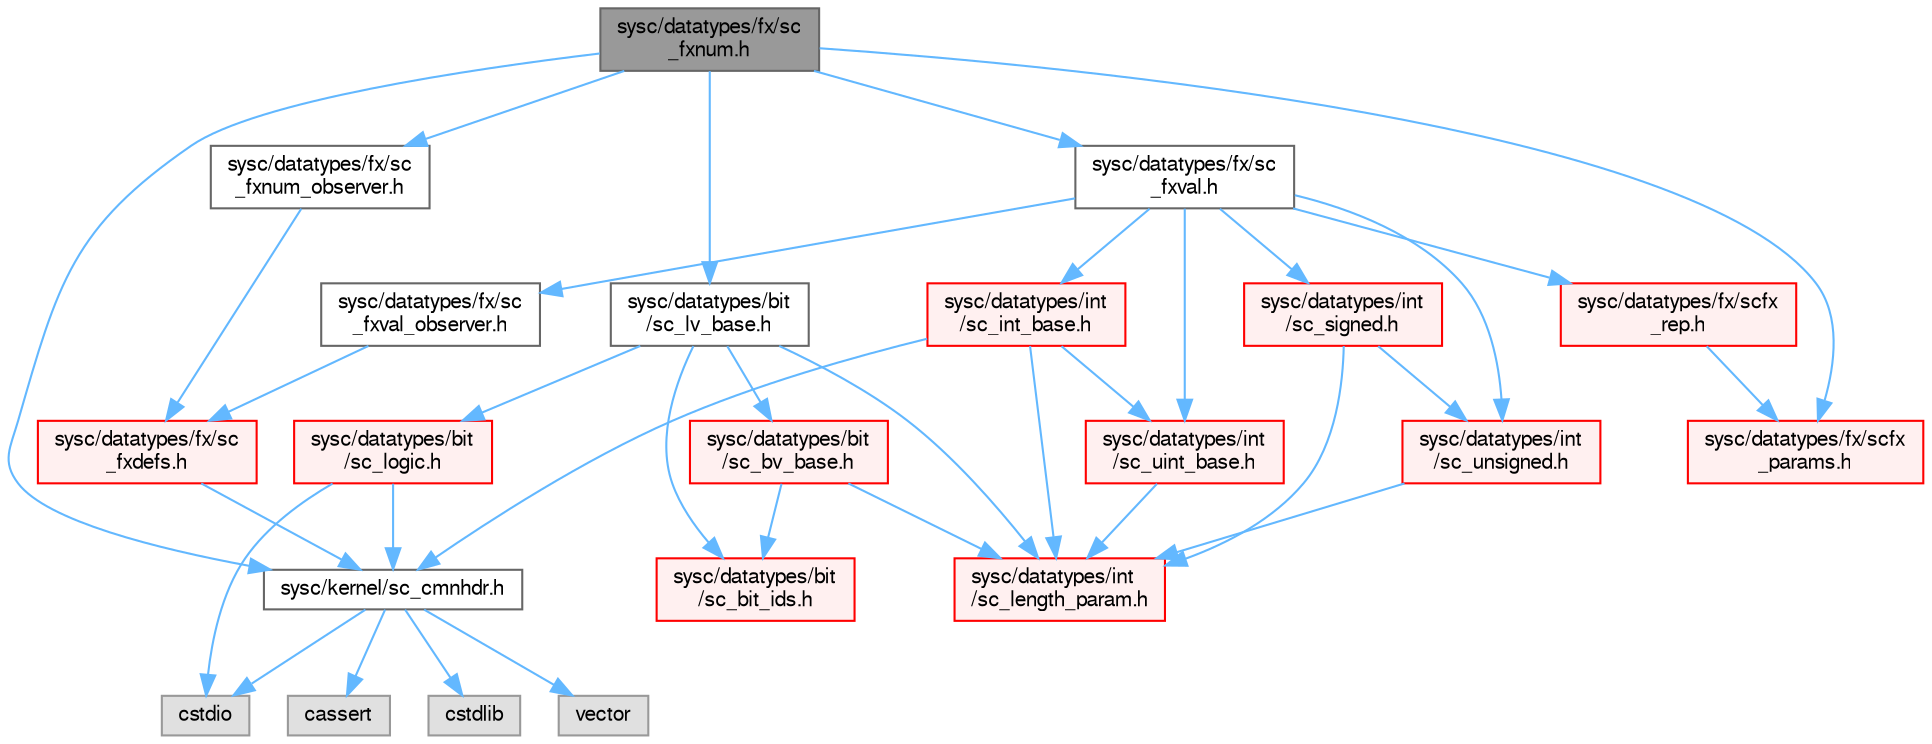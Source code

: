 digraph "sysc/datatypes/fx/sc_fxnum.h"
{
 // LATEX_PDF_SIZE
  bgcolor="transparent";
  edge [fontname=FreeSans,fontsize=10,labelfontname=FreeSans,labelfontsize=10];
  node [fontname=FreeSans,fontsize=10,shape=box,height=0.2,width=0.4];
  Node1 [id="Node000001",label="sysc/datatypes/fx/sc\l_fxnum.h",height=0.2,width=0.4,color="gray40", fillcolor="grey60", style="filled", fontcolor="black",tooltip=" "];
  Node1 -> Node2 [id="edge1_Node000001_Node000002",color="steelblue1",style="solid",tooltip=" "];
  Node2 [id="Node000002",label="sysc/kernel/sc_cmnhdr.h",height=0.2,width=0.4,color="grey40", fillcolor="white", style="filled",URL="$a00428.html",tooltip=" "];
  Node2 -> Node3 [id="edge2_Node000002_Node000003",color="steelblue1",style="solid",tooltip=" "];
  Node3 [id="Node000003",label="cassert",height=0.2,width=0.4,color="grey60", fillcolor="#E0E0E0", style="filled",tooltip=" "];
  Node2 -> Node4 [id="edge3_Node000002_Node000004",color="steelblue1",style="solid",tooltip=" "];
  Node4 [id="Node000004",label="cstdio",height=0.2,width=0.4,color="grey60", fillcolor="#E0E0E0", style="filled",tooltip=" "];
  Node2 -> Node5 [id="edge4_Node000002_Node000005",color="steelblue1",style="solid",tooltip=" "];
  Node5 [id="Node000005",label="cstdlib",height=0.2,width=0.4,color="grey60", fillcolor="#E0E0E0", style="filled",tooltip=" "];
  Node2 -> Node6 [id="edge5_Node000002_Node000006",color="steelblue1",style="solid",tooltip=" "];
  Node6 [id="Node000006",label="vector",height=0.2,width=0.4,color="grey60", fillcolor="#E0E0E0", style="filled",tooltip=" "];
  Node1 -> Node7 [id="edge6_Node000001_Node000007",color="steelblue1",style="solid",tooltip=" "];
  Node7 [id="Node000007",label="sysc/datatypes/bit\l/sc_lv_base.h",height=0.2,width=0.4,color="grey40", fillcolor="white", style="filled",URL="$a00044.html",tooltip=" "];
  Node7 -> Node8 [id="edge7_Node000007_Node000008",color="steelblue1",style="solid",tooltip=" "];
  Node8 [id="Node000008",label="sysc/datatypes/bit\l/sc_bit_ids.h",height=0.2,width=0.4,color="red", fillcolor="#FFF0F0", style="filled",URL="$a00038.html",tooltip=" "];
  Node7 -> Node13 [id="edge8_Node000007_Node000013",color="steelblue1",style="solid",tooltip=" "];
  Node13 [id="Node000013",label="sysc/datatypes/bit\l/sc_bv_base.h",height=0.2,width=0.4,color="red", fillcolor="#FFF0F0", style="filled",URL="$a00053.html",tooltip=" "];
  Node13 -> Node8 [id="edge9_Node000013_Node000008",color="steelblue1",style="solid",tooltip=" "];
  Node13 -> Node31 [id="edge10_Node000013_Node000031",color="steelblue1",style="solid",tooltip=" "];
  Node31 [id="Node000031",label="sysc/datatypes/int\l/sc_length_param.h",height=0.2,width=0.4,color="red", fillcolor="#FFF0F0", style="filled",URL="$a00173.html",tooltip=" "];
  Node7 -> Node66 [id="edge11_Node000007_Node000066",color="steelblue1",style="solid",tooltip=" "];
  Node66 [id="Node000066",label="sysc/datatypes/bit\l/sc_logic.h",height=0.2,width=0.4,color="red", fillcolor="#FFF0F0", style="filled",URL="$a00035.html",tooltip=" "];
  Node66 -> Node4 [id="edge12_Node000066_Node000004",color="steelblue1",style="solid",tooltip=" "];
  Node66 -> Node2 [id="edge13_Node000066_Node000002",color="steelblue1",style="solid",tooltip=" "];
  Node7 -> Node31 [id="edge14_Node000007_Node000031",color="steelblue1",style="solid",tooltip=" "];
  Node1 -> Node69 [id="edge15_Node000001_Node000069",color="steelblue1",style="solid",tooltip=" "];
  Node69 [id="Node000069",label="sysc/datatypes/fx/sc\l_fxval.h",height=0.2,width=0.4,color="grey40", fillcolor="white", style="filled",URL="$a00098.html",tooltip=" "];
  Node69 -> Node70 [id="edge16_Node000069_Node000070",color="steelblue1",style="solid",tooltip=" "];
  Node70 [id="Node000070",label="sysc/datatypes/fx/scfx\l_rep.h",height=0.2,width=0.4,color="red", fillcolor="#FFF0F0", style="filled",URL="$a00089.html",tooltip=" "];
  Node70 -> Node73 [id="edge17_Node000070_Node000073",color="steelblue1",style="solid",tooltip=" "];
  Node73 [id="Node000073",label="sysc/datatypes/fx/scfx\l_params.h",height=0.2,width=0.4,color="red", fillcolor="#FFF0F0", style="filled",URL="$a00122.html",tooltip=" "];
  Node69 -> Node63 [id="edge18_Node000069_Node000063",color="steelblue1",style="solid",tooltip=" "];
  Node63 [id="Node000063",label="sysc/datatypes/int\l/sc_int_base.h",height=0.2,width=0.4,color="red", fillcolor="#FFF0F0", style="filled",URL="$a00191.html",tooltip=" "];
  Node63 -> Node2 [id="edge19_Node000063_Node000002",color="steelblue1",style="solid",tooltip=" "];
  Node63 -> Node31 [id="edge20_Node000063_Node000031",color="steelblue1",style="solid",tooltip=" "];
  Node63 -> Node64 [id="edge21_Node000063_Node000064",color="steelblue1",style="solid",tooltip=" "];
  Node64 [id="Node000064",label="sysc/datatypes/int\l/sc_uint_base.h",height=0.2,width=0.4,color="red", fillcolor="#FFF0F0", style="filled",URL="$a00158.html",tooltip=" "];
  Node64 -> Node31 [id="edge22_Node000064_Node000031",color="steelblue1",style="solid",tooltip=" "];
  Node69 -> Node64 [id="edge23_Node000069_Node000064",color="steelblue1",style="solid",tooltip=" "];
  Node69 -> Node22 [id="edge24_Node000069_Node000022",color="steelblue1",style="solid",tooltip=" "];
  Node22 [id="Node000022",label="sysc/datatypes/int\l/sc_signed.h",height=0.2,width=0.4,color="red", fillcolor="#FFF0F0", style="filled",URL="$a00128.html",tooltip=" "];
  Node22 -> Node31 [id="edge25_Node000022_Node000031",color="steelblue1",style="solid",tooltip=" "];
  Node22 -> Node60 [id="edge26_Node000022_Node000060",color="steelblue1",style="solid",tooltip=" "];
  Node60 [id="Node000060",label="sysc/datatypes/int\l/sc_unsigned.h",height=0.2,width=0.4,color="red", fillcolor="#FFF0F0", style="filled",URL="$a00176.html",tooltip=" "];
  Node60 -> Node31 [id="edge27_Node000060_Node000031",color="steelblue1",style="solid",tooltip=" "];
  Node69 -> Node60 [id="edge28_Node000069_Node000060",color="steelblue1",style="solid",tooltip=" "];
  Node69 -> Node77 [id="edge29_Node000069_Node000077",color="steelblue1",style="solid",tooltip=" "];
  Node77 [id="Node000077",label="sysc/datatypes/fx/sc\l_fxval_observer.h",height=0.2,width=0.4,color="grey40", fillcolor="white", style="filled",URL="$a00065.html",tooltip=" "];
  Node77 -> Node46 [id="edge30_Node000077_Node000046",color="steelblue1",style="solid",tooltip=" "];
  Node46 [id="Node000046",label="sysc/datatypes/fx/sc\l_fxdefs.h",height=0.2,width=0.4,color="red", fillcolor="#FFF0F0", style="filled",URL="$a00101.html",tooltip=" "];
  Node46 -> Node2 [id="edge31_Node000046_Node000002",color="steelblue1",style="solid",tooltip=" "];
  Node1 -> Node73 [id="edge32_Node000001_Node000073",color="steelblue1",style="solid",tooltip=" "];
  Node1 -> Node78 [id="edge33_Node000001_Node000078",color="steelblue1",style="solid",tooltip=" "];
  Node78 [id="Node000078",label="sysc/datatypes/fx/sc\l_fxnum_observer.h",height=0.2,width=0.4,color="grey40", fillcolor="white", style="filled",URL="$a00095.html",tooltip=" "];
  Node78 -> Node46 [id="edge34_Node000078_Node000046",color="steelblue1",style="solid",tooltip=" "];
}
